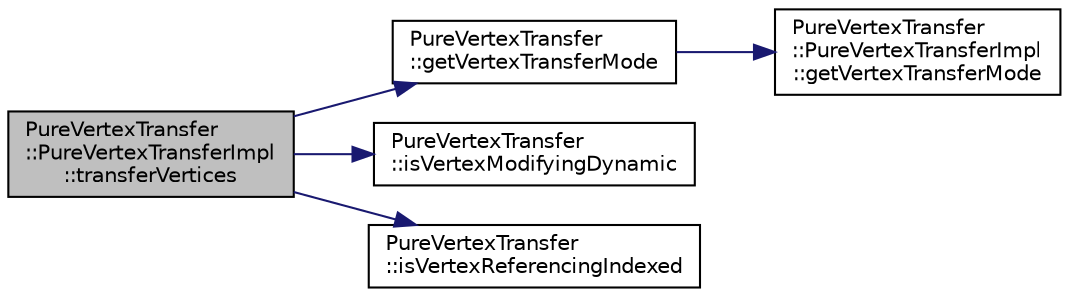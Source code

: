 digraph "PureVertexTransfer::PureVertexTransferImpl::transferVertices"
{
 // LATEX_PDF_SIZE
  edge [fontname="Helvetica",fontsize="10",labelfontname="Helvetica",labelfontsize="10"];
  node [fontname="Helvetica",fontsize="10",shape=record];
  rankdir="LR";
  Node1 [label="PureVertexTransfer\l::PureVertexTransferImpl\l::transferVertices",height=0.2,width=0.4,color="black", fillcolor="grey75", style="filled", fontcolor="black",tooltip=" "];
  Node1 -> Node2 [color="midnightblue",fontsize="10",style="solid",fontname="Helvetica"];
  Node2 [label="PureVertexTransfer\l::getVertexTransferMode",height=0.2,width=0.4,color="black", fillcolor="white", style="filled",URL="$class_pure_vertex_transfer.html#ac8d8a6a5d03525627a3a70e3985b5f76",tooltip="Gets vertex transfer mode."];
  Node2 -> Node3 [color="midnightblue",fontsize="10",style="solid",fontname="Helvetica"];
  Node3 [label="PureVertexTransfer\l::PureVertexTransferImpl\l::getVertexTransferMode",height=0.2,width=0.4,color="black", fillcolor="white", style="filled",URL="$class_pure_vertex_transfer_1_1_pure_vertex_transfer_impl.html#a666e2912bce208573b0e0ede5b22e7be",tooltip=" "];
  Node1 -> Node4 [color="midnightblue",fontsize="10",style="solid",fontname="Helvetica"];
  Node4 [label="PureVertexTransfer\l::isVertexModifyingDynamic",height=0.2,width=0.4,color="black", fillcolor="white", style="filled",URL="$class_pure_vertex_transfer.html#af9acfaa370fc1f08a2ed9881e630f318",tooltip="Tells whether the given Vertex Transfer Mode means dynamic modifying habit."];
  Node1 -> Node5 [color="midnightblue",fontsize="10",style="solid",fontname="Helvetica"];
  Node5 [label="PureVertexTransfer\l::isVertexReferencingIndexed",height=0.2,width=0.4,color="black", fillcolor="white", style="filled",URL="$class_pure_vertex_transfer.html#adb937021312b8528a943af6395d40c5b",tooltip="Tells whether the given Vertex Transfer Mode references vertices by indexing."];
}
